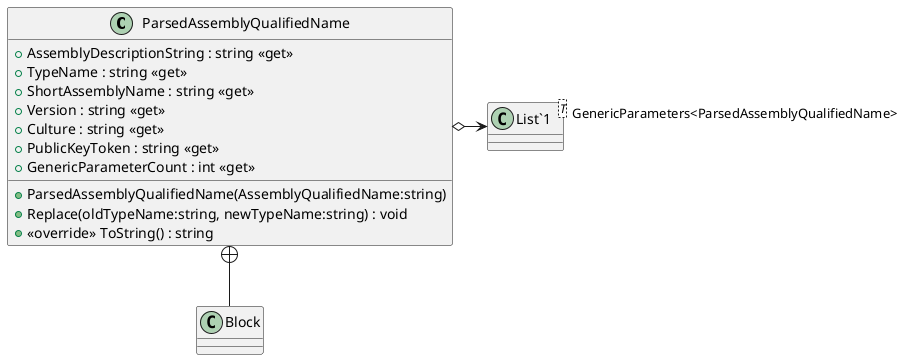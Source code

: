 @startuml
class ParsedAssemblyQualifiedName {
    + AssemblyDescriptionString : string <<get>>
    + TypeName : string <<get>>
    + ShortAssemblyName : string <<get>>
    + Version : string <<get>>
    + Culture : string <<get>>
    + PublicKeyToken : string <<get>>
    + GenericParameterCount : int <<get>>
    + ParsedAssemblyQualifiedName(AssemblyQualifiedName:string)
    + Replace(oldTypeName:string, newTypeName:string) : void
    + <<override>> ToString() : string
}
class "List`1"<T> {
}
class Block {
}
ParsedAssemblyQualifiedName o-> "GenericParameters<ParsedAssemblyQualifiedName>" "List`1"
ParsedAssemblyQualifiedName +-- Block
@enduml
